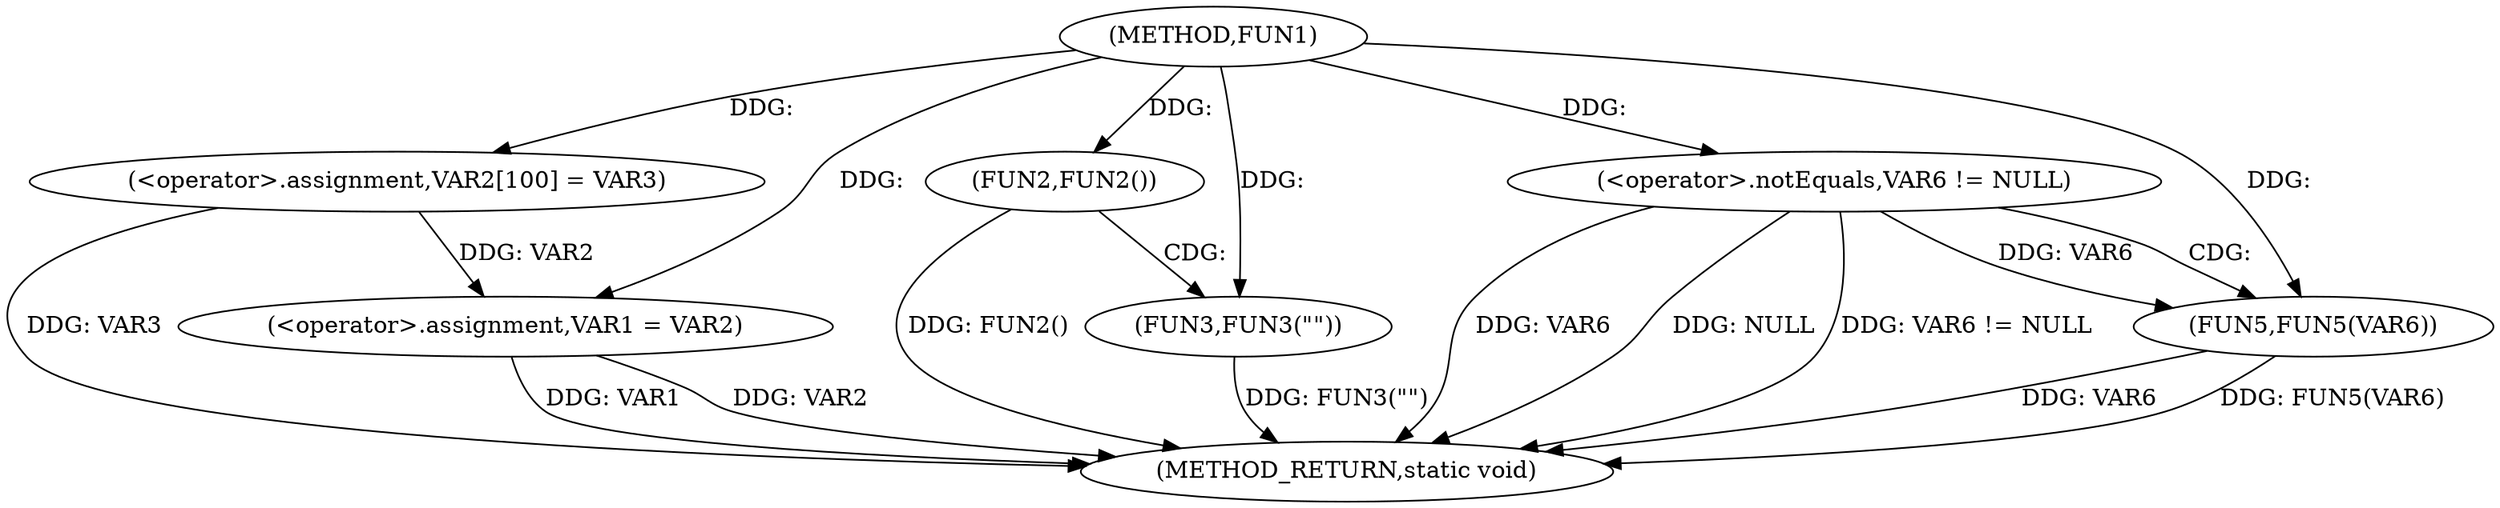 digraph FUN1 {  
"1000100" [label = "(METHOD,FUN1)" ]
"1000126" [label = "(METHOD_RETURN,static void)" ]
"1000104" [label = "(<operator>.assignment,VAR2[100] = VAR3)" ]
"1000107" [label = "(<operator>.assignment,VAR1 = VAR2)" ]
"1000111" [label = "(FUN2,FUN2())" ]
"1000113" [label = "(FUN3,FUN3(\"\"))" ]
"1000120" [label = "(<operator>.notEquals,VAR6 != NULL)" ]
"1000124" [label = "(FUN5,FUN5(VAR6))" ]
  "1000124" -> "1000126"  [ label = "DDG: VAR6"] 
  "1000107" -> "1000126"  [ label = "DDG: VAR1"] 
  "1000120" -> "1000126"  [ label = "DDG: VAR6"] 
  "1000120" -> "1000126"  [ label = "DDG: NULL"] 
  "1000111" -> "1000126"  [ label = "DDG: FUN2()"] 
  "1000124" -> "1000126"  [ label = "DDG: FUN5(VAR6)"] 
  "1000113" -> "1000126"  [ label = "DDG: FUN3(\"\")"] 
  "1000120" -> "1000126"  [ label = "DDG: VAR6 != NULL"] 
  "1000104" -> "1000126"  [ label = "DDG: VAR3"] 
  "1000107" -> "1000126"  [ label = "DDG: VAR2"] 
  "1000100" -> "1000104"  [ label = "DDG: "] 
  "1000104" -> "1000107"  [ label = "DDG: VAR2"] 
  "1000100" -> "1000107"  [ label = "DDG: "] 
  "1000100" -> "1000111"  [ label = "DDG: "] 
  "1000100" -> "1000113"  [ label = "DDG: "] 
  "1000100" -> "1000120"  [ label = "DDG: "] 
  "1000120" -> "1000124"  [ label = "DDG: VAR6"] 
  "1000100" -> "1000124"  [ label = "DDG: "] 
  "1000111" -> "1000113"  [ label = "CDG: "] 
  "1000120" -> "1000124"  [ label = "CDG: "] 
}

